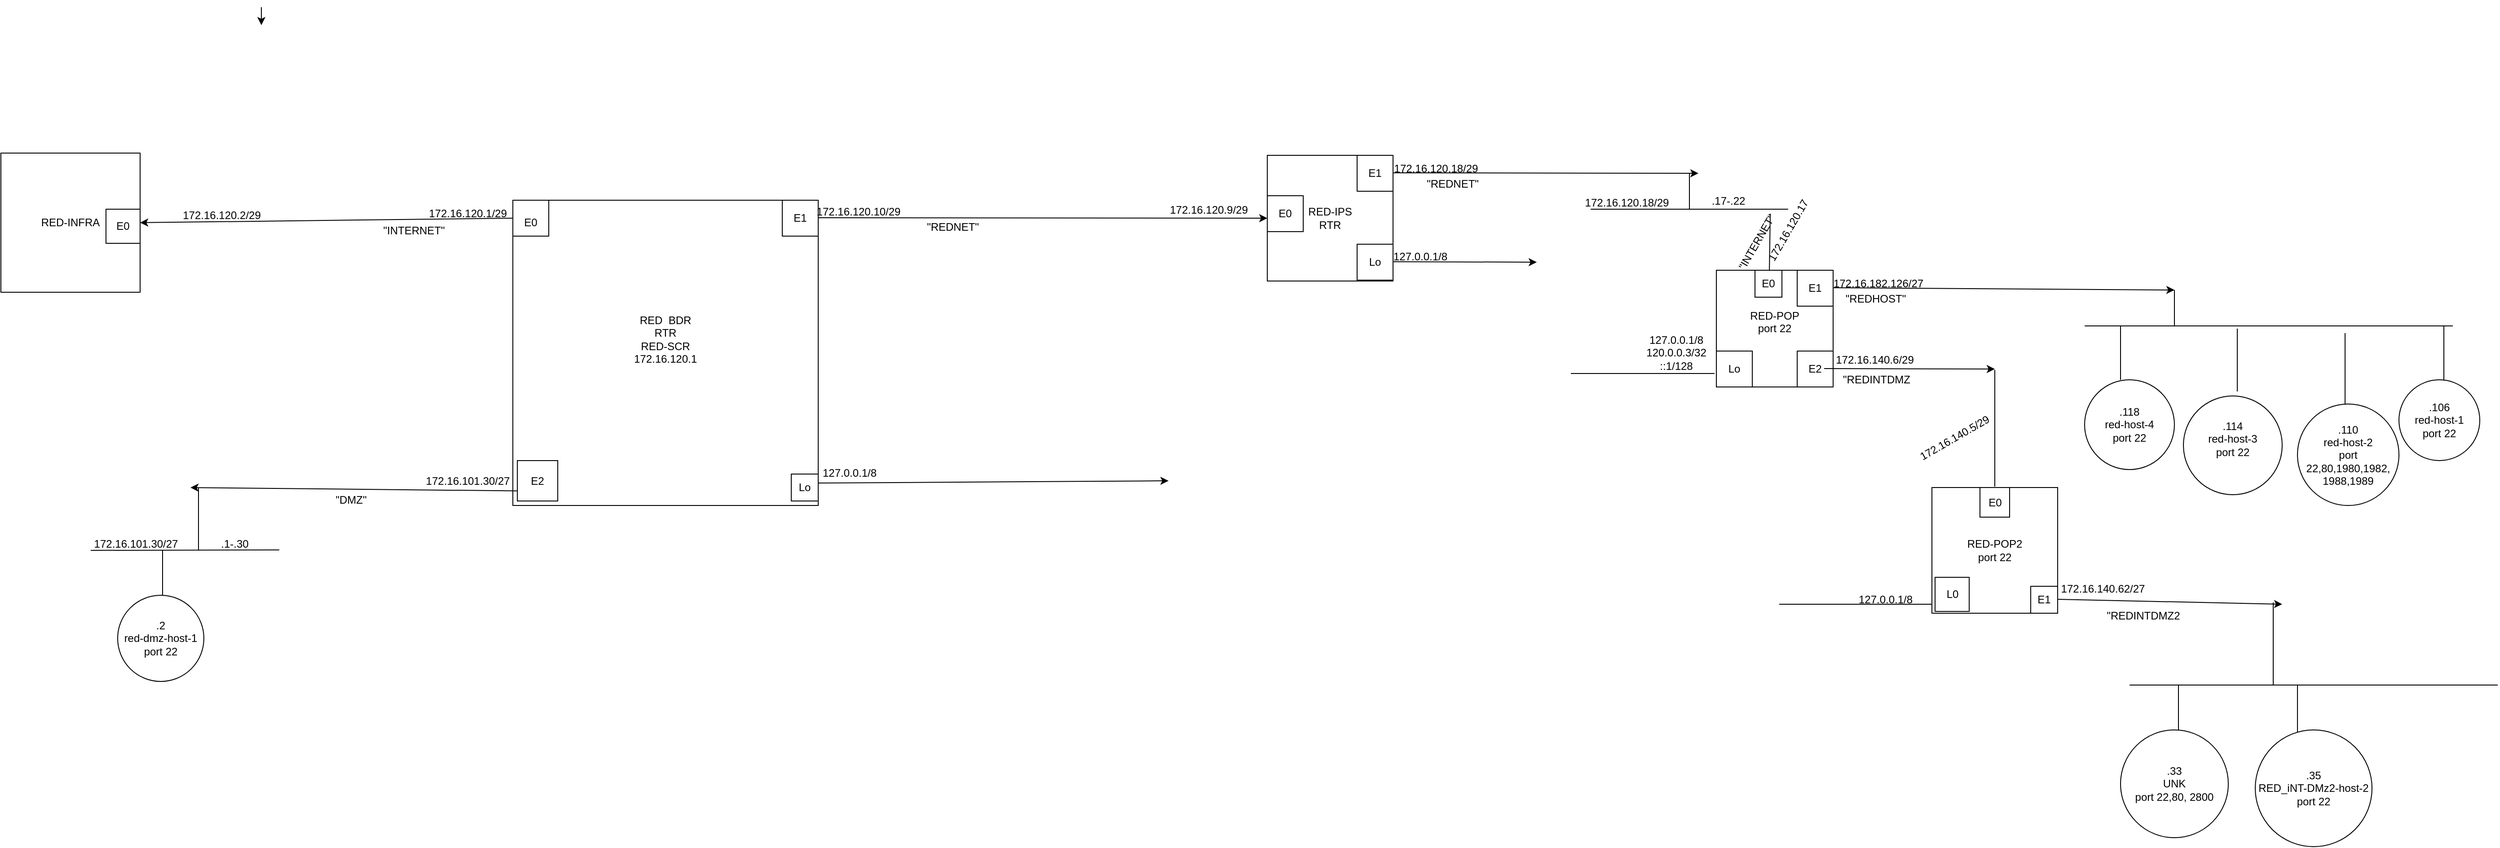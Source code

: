<mxfile version="28.1.0">
  <diagram name="Page-1" id="KPAO7Qxrtv17MIFzy-_k">
    <mxGraphModel dx="2276" dy="763" grid="1" gridSize="10" guides="1" tooltips="1" connect="1" arrows="1" fold="1" page="1" pageScale="1" pageWidth="850" pageHeight="1100" background="none" math="0" shadow="0">
      <root>
        <mxCell id="0" />
        <mxCell id="1" parent="0" />
        <mxCell id="sWOYXhxfxUxqEofPekvH-3" style="edgeStyle=orthogonalEdgeStyle;rounded=0;orthogonalLoop=1;jettySize=auto;html=1;" parent="1" edge="1">
          <mxGeometry relative="1" as="geometry">
            <mxPoint x="80" y="165" as="sourcePoint" />
            <mxPoint x="80" y="185" as="targetPoint" />
          </mxGeometry>
        </mxCell>
        <mxCell id="sWOYXhxfxUxqEofPekvH-11" value="" style="whiteSpace=wrap;html=1;aspect=fixed;" parent="1" vertex="1">
          <mxGeometry x="360" y="380" width="340" height="340" as="geometry" />
        </mxCell>
        <mxCell id="sWOYXhxfxUxqEofPekvH-14" value="RED&amp;nbsp; BDR RTR&lt;div&gt;RED-SCR&lt;br&gt;&lt;div&gt;172.16.120.1&lt;/div&gt;&lt;/div&gt;" style="text;html=1;align=center;verticalAlign=middle;whiteSpace=wrap;rounded=0;" parent="1" vertex="1">
          <mxGeometry x="500" y="520" width="60" height="30" as="geometry" />
        </mxCell>
        <mxCell id="sWOYXhxfxUxqEofPekvH-15" value="" style="whiteSpace=wrap;html=1;aspect=fixed;" parent="1" vertex="1">
          <mxGeometry x="360" y="380" width="40" height="40" as="geometry" />
        </mxCell>
        <mxCell id="sWOYXhxfxUxqEofPekvH-16" value="E0" style="text;html=1;align=center;verticalAlign=middle;whiteSpace=wrap;rounded=0;" parent="1" vertex="1">
          <mxGeometry x="350" y="390" width="60" height="30" as="geometry" />
        </mxCell>
        <mxCell id="sWOYXhxfxUxqEofPekvH-19" value="E2" style="whiteSpace=wrap;html=1;aspect=fixed;" parent="1" vertex="1">
          <mxGeometry x="365" y="670" width="45" height="45" as="geometry" />
        </mxCell>
        <mxCell id="sWOYXhxfxUxqEofPekvH-20" value="Lo" style="whiteSpace=wrap;html=1;aspect=fixed;" parent="1" vertex="1">
          <mxGeometry x="670" y="685" width="30" height="30" as="geometry" />
        </mxCell>
        <mxCell id="sWOYXhxfxUxqEofPekvH-22" value="" style="endArrow=classic;html=1;rounded=0;entryX=1;entryY=0.5;entryDx=0;entryDy=0;" parent="1" target="sWOYXhxfxUxqEofPekvH-32" edge="1">
          <mxGeometry width="50" height="50" relative="1" as="geometry">
            <mxPoint x="360" y="400" as="sourcePoint" />
            <mxPoint x="200" y="400" as="targetPoint" />
          </mxGeometry>
        </mxCell>
        <mxCell id="sWOYXhxfxUxqEofPekvH-26" value="E1" style="rounded=0;whiteSpace=wrap;html=1;" parent="1" vertex="1">
          <mxGeometry x="660" y="380" width="40" height="40" as="geometry" />
        </mxCell>
        <mxCell id="sWOYXhxfxUxqEofPekvH-27" value="" style="endArrow=classic;html=1;rounded=0;exitX=0;exitY=0.75;exitDx=0;exitDy=0;entryX=1.013;entryY=0.594;entryDx=0;entryDy=0;entryPerimeter=0;" parent="1" source="sWOYXhxfxUxqEofPekvH-19" edge="1">
          <mxGeometry width="50" height="50" relative="1" as="geometry">
            <mxPoint x="350" y="700" as="sourcePoint" />
            <mxPoint x="1.04" y="700.02" as="targetPoint" />
          </mxGeometry>
        </mxCell>
        <mxCell id="sWOYXhxfxUxqEofPekvH-28" value="" style="endArrow=classic;html=1;rounded=0;entryX=0;entryY=0.5;entryDx=0;entryDy=0;" parent="1" edge="1">
          <mxGeometry width="50" height="50" relative="1" as="geometry">
            <mxPoint x="700" y="695" as="sourcePoint" />
            <mxPoint x="1090" y="692.5" as="targetPoint" />
          </mxGeometry>
        </mxCell>
        <mxCell id="sWOYXhxfxUxqEofPekvH-29" value="" style="endArrow=classic;html=1;rounded=0;entryX=0;entryY=0.5;entryDx=0;entryDy=0;" parent="1" target="sWOYXhxfxUxqEofPekvH-30" edge="1">
          <mxGeometry width="50" height="50" relative="1" as="geometry">
            <mxPoint x="700" y="399.5" as="sourcePoint" />
            <mxPoint x="900" y="400" as="targetPoint" />
          </mxGeometry>
        </mxCell>
        <mxCell id="sWOYXhxfxUxqEofPekvH-30" value="RED-IPS&lt;div&gt;RTR&lt;/div&gt;" style="whiteSpace=wrap;html=1;aspect=fixed;" parent="1" vertex="1">
          <mxGeometry x="1200" y="330" width="140" height="140" as="geometry" />
        </mxCell>
        <mxCell id="sWOYXhxfxUxqEofPekvH-32" value="RED-INFRA" style="whiteSpace=wrap;html=1;aspect=fixed;" parent="1" vertex="1">
          <mxGeometry x="-210" y="327.5" width="155" height="155" as="geometry" />
        </mxCell>
        <mxCell id="sWOYXhxfxUxqEofPekvH-34" value="172.16.120.1/29" style="text;html=1;align=center;verticalAlign=middle;whiteSpace=wrap;rounded=0;" parent="1" vertex="1">
          <mxGeometry x="280" y="380" width="60" height="30" as="geometry" />
        </mxCell>
        <mxCell id="sWOYXhxfxUxqEofPekvH-35" value="&quot;INTERNET&quot;" style="text;html=1;align=center;verticalAlign=middle;whiteSpace=wrap;rounded=0;" parent="1" vertex="1">
          <mxGeometry x="220" y="399" width="60" height="30" as="geometry" />
        </mxCell>
        <mxCell id="sWOYXhxfxUxqEofPekvH-36" value="172.16.120.2/29" style="text;html=1;align=center;verticalAlign=middle;whiteSpace=wrap;rounded=0;" parent="1" vertex="1">
          <mxGeometry x="6" y="382" width="60" height="30" as="geometry" />
        </mxCell>
        <mxCell id="sWOYXhxfxUxqEofPekvH-37" value="172.16.120.10/29" style="text;html=1;align=center;verticalAlign=middle;whiteSpace=wrap;rounded=0;" parent="1" vertex="1">
          <mxGeometry x="715" y="378" width="60" height="30" as="geometry" />
        </mxCell>
        <mxCell id="sWOYXhxfxUxqEofPekvH-41" value="172.16.120.9/29" style="text;html=1;align=center;verticalAlign=middle;whiteSpace=wrap;rounded=0;" parent="1" vertex="1">
          <mxGeometry x="1105" y="376" width="60" height="30" as="geometry" />
        </mxCell>
        <mxCell id="sWOYXhxfxUxqEofPekvH-42" value="&quot;REDNET&quot;" style="text;html=1;align=center;verticalAlign=middle;whiteSpace=wrap;rounded=0;" parent="1" vertex="1">
          <mxGeometry x="820" y="395" width="60" height="30" as="geometry" />
        </mxCell>
        <mxCell id="sWOYXhxfxUxqEofPekvH-43" value="&quot;DMZ&quot;" style="text;html=1;align=center;verticalAlign=middle;whiteSpace=wrap;rounded=0;" parent="1" vertex="1">
          <mxGeometry x="150" y="699" width="60" height="30" as="geometry" />
        </mxCell>
        <mxCell id="sWOYXhxfxUxqEofPekvH-44" value="172.16.101.30/27" style="text;html=1;align=center;verticalAlign=middle;whiteSpace=wrap;rounded=0;" parent="1" vertex="1">
          <mxGeometry x="280" y="678" width="60" height="30" as="geometry" />
        </mxCell>
        <mxCell id="sWOYXhxfxUxqEofPekvH-47" value="127.0.0.1/8" style="text;html=1;align=center;verticalAlign=middle;whiteSpace=wrap;rounded=0;" parent="1" vertex="1">
          <mxGeometry x="705" y="669" width="60" height="30" as="geometry" />
        </mxCell>
        <mxCell id="sWOYXhxfxUxqEofPekvH-49" value="E0" style="whiteSpace=wrap;html=1;aspect=fixed;" parent="1" vertex="1">
          <mxGeometry x="1200" y="375" width="40" height="40" as="geometry" />
        </mxCell>
        <mxCell id="sWOYXhxfxUxqEofPekvH-50" value="E1" style="whiteSpace=wrap;html=1;aspect=fixed;" parent="1" vertex="1">
          <mxGeometry x="1300" y="330" width="40" height="40" as="geometry" />
        </mxCell>
        <mxCell id="sWOYXhxfxUxqEofPekvH-52" value="Lo" style="whiteSpace=wrap;html=1;aspect=fixed;" parent="1" vertex="1">
          <mxGeometry x="1300" y="429" width="40" height="40" as="geometry" />
        </mxCell>
        <mxCell id="sWOYXhxfxUxqEofPekvH-53" value="" style="endArrow=classic;html=1;rounded=0;" parent="1" edge="1">
          <mxGeometry width="50" height="50" relative="1" as="geometry">
            <mxPoint x="1340" y="448.5" as="sourcePoint" />
            <mxPoint x="1500" y="449" as="targetPoint" />
          </mxGeometry>
        </mxCell>
        <mxCell id="sWOYXhxfxUxqEofPekvH-54" value="" style="endArrow=classic;html=1;rounded=0;" parent="1" edge="1">
          <mxGeometry width="50" height="50" relative="1" as="geometry">
            <mxPoint x="1340" y="349.5" as="sourcePoint" />
            <mxPoint x="1680" y="350" as="targetPoint" />
          </mxGeometry>
        </mxCell>
        <mxCell id="sWOYXhxfxUxqEofPekvH-55" value="172.16.120.18/29" style="text;html=1;align=center;verticalAlign=middle;whiteSpace=wrap;rounded=0;" parent="1" vertex="1">
          <mxGeometry x="1358" y="330" width="60" height="30" as="geometry" />
        </mxCell>
        <mxCell id="sWOYXhxfxUxqEofPekvH-56" value="127.0.0.1/8" style="text;html=1;align=center;verticalAlign=middle;resizable=0;points=[];autosize=1;strokeColor=none;fillColor=none;" parent="1" vertex="1">
          <mxGeometry x="1330" y="428" width="80" height="30" as="geometry" />
        </mxCell>
        <mxCell id="sWOYXhxfxUxqEofPekvH-57" value="&quot;REDNET&quot;" style="text;html=1;align=center;verticalAlign=middle;resizable=0;points=[];autosize=1;strokeColor=none;fillColor=none;" parent="1" vertex="1">
          <mxGeometry x="1366" y="347" width="80" height="30" as="geometry" />
        </mxCell>
        <mxCell id="sWOYXhxfxUxqEofPekvH-60" value="" style="endArrow=none;html=1;rounded=0;" parent="1" edge="1">
          <mxGeometry width="50" height="50" relative="1" as="geometry">
            <mxPoint x="1670" y="390" as="sourcePoint" />
            <mxPoint x="1670" y="350" as="targetPoint" />
          </mxGeometry>
        </mxCell>
        <mxCell id="sWOYXhxfxUxqEofPekvH-62" value="" style="endArrow=none;html=1;rounded=0;" parent="1" edge="1">
          <mxGeometry width="50" height="50" relative="1" as="geometry">
            <mxPoint x="1560" y="390" as="sourcePoint" />
            <mxPoint x="1780" y="390" as="targetPoint" />
          </mxGeometry>
        </mxCell>
        <mxCell id="sWOYXhxfxUxqEofPekvH-63" value=".17-.22" style="text;html=1;align=center;verticalAlign=middle;resizable=0;points=[];autosize=1;strokeColor=none;fillColor=none;" parent="1" vertex="1">
          <mxGeometry x="1683" y="366" width="60" height="30" as="geometry" />
        </mxCell>
        <mxCell id="sWOYXhxfxUxqEofPekvH-64" value="172.16.120.18/29" style="text;html=1;align=center;verticalAlign=middle;resizable=0;points=[];autosize=1;strokeColor=none;fillColor=none;" parent="1" vertex="1">
          <mxGeometry x="1540" y="368" width="120" height="30" as="geometry" />
        </mxCell>
        <mxCell id="sWOYXhxfxUxqEofPekvH-65" value="" style="endArrow=none;html=1;rounded=0;exitX=0.454;exitY=0;exitDx=0;exitDy=0;exitPerimeter=0;" parent="1" source="sWOYXhxfxUxqEofPekvH-67" edge="1">
          <mxGeometry width="50" height="50" relative="1" as="geometry">
            <mxPoint x="1760" y="425" as="sourcePoint" />
            <mxPoint x="1760" y="395" as="targetPoint" />
          </mxGeometry>
        </mxCell>
        <mxCell id="sWOYXhxfxUxqEofPekvH-67" value="RED-POP&lt;div&gt;port 22&lt;br&gt;&lt;div&gt;&lt;br&gt;&lt;/div&gt;&lt;/div&gt;" style="whiteSpace=wrap;html=1;aspect=fixed;" parent="1" vertex="1">
          <mxGeometry x="1700" y="458" width="130" height="130" as="geometry" />
        </mxCell>
        <mxCell id="sWOYXhxfxUxqEofPekvH-68" value="E0" style="whiteSpace=wrap;html=1;aspect=fixed;" parent="1" vertex="1">
          <mxGeometry x="1743" y="458" width="30" height="30" as="geometry" />
        </mxCell>
        <mxCell id="sWOYXhxfxUxqEofPekvH-69" value="172.16.120.17" style="text;html=1;align=center;verticalAlign=middle;resizable=0;points=[];autosize=1;strokeColor=none;fillColor=none;rotation=-60;" parent="1" vertex="1">
          <mxGeometry x="1730" y="399" width="100" height="30" as="geometry" />
        </mxCell>
        <mxCell id="sWOYXhxfxUxqEofPekvH-70" value="E2" style="whiteSpace=wrap;html=1;aspect=fixed;" parent="1" vertex="1">
          <mxGeometry x="1790" y="548" width="40" height="40" as="geometry" />
        </mxCell>
        <mxCell id="sWOYXhxfxUxqEofPekvH-71" value="E1" style="whiteSpace=wrap;html=1;aspect=fixed;" parent="1" vertex="1">
          <mxGeometry x="1790" y="458" width="40" height="40" as="geometry" />
        </mxCell>
        <mxCell id="sWOYXhxfxUxqEofPekvH-72" value="" style="endArrow=classic;html=1;rounded=0;" parent="1" edge="1">
          <mxGeometry width="50" height="50" relative="1" as="geometry">
            <mxPoint x="1830" y="477.5" as="sourcePoint" />
            <mxPoint x="2210" y="480" as="targetPoint" />
          </mxGeometry>
        </mxCell>
        <mxCell id="sWOYXhxfxUxqEofPekvH-73" value="&quot;INTERNET&quot;" style="text;html=1;align=center;verticalAlign=middle;resizable=0;points=[];autosize=1;strokeColor=none;fillColor=none;rotation=-60;" parent="1" vertex="1">
          <mxGeometry x="1700" y="412" width="90" height="30" as="geometry" />
        </mxCell>
        <mxCell id="sWOYXhxfxUxqEofPekvH-76" value="" style="endArrow=classic;html=1;rounded=0;" parent="1" edge="1">
          <mxGeometry width="50" height="50" relative="1" as="geometry">
            <mxPoint x="1820" y="567.5" as="sourcePoint" />
            <mxPoint x="2010" y="568" as="targetPoint" />
          </mxGeometry>
        </mxCell>
        <mxCell id="sWOYXhxfxUxqEofPekvH-77" value="172.16.182.126/27" style="text;html=1;align=center;verticalAlign=middle;resizable=0;points=[];autosize=1;strokeColor=none;fillColor=none;" parent="1" vertex="1">
          <mxGeometry x="1820" y="458" width="120" height="30" as="geometry" />
        </mxCell>
        <mxCell id="sWOYXhxfxUxqEofPekvH-78" value="&quot;REDHOST&quot;" style="text;html=1;align=center;verticalAlign=middle;resizable=0;points=[];autosize=1;strokeColor=none;fillColor=none;" parent="1" vertex="1">
          <mxGeometry x="1832" y="475" width="90" height="30" as="geometry" />
        </mxCell>
        <mxCell id="sWOYXhxfxUxqEofPekvH-79" value="172.16.140.6/29" style="text;html=1;align=center;verticalAlign=middle;resizable=0;points=[];autosize=1;strokeColor=none;fillColor=none;" parent="1" vertex="1">
          <mxGeometry x="1821" y="543" width="110" height="30" as="geometry" />
        </mxCell>
        <mxCell id="sWOYXhxfxUxqEofPekvH-81" value="&quot;REDINTDMZ" style="text;html=1;align=center;verticalAlign=middle;resizable=0;points=[];autosize=1;strokeColor=none;fillColor=none;" parent="1" vertex="1">
          <mxGeometry x="1828" y="565" width="100" height="30" as="geometry" />
        </mxCell>
        <mxCell id="sWOYXhxfxUxqEofPekvH-82" value="Lo" style="whiteSpace=wrap;html=1;aspect=fixed;" parent="1" vertex="1">
          <mxGeometry x="1700" y="548" width="40" height="40" as="geometry" />
        </mxCell>
        <mxCell id="sWOYXhxfxUxqEofPekvH-83" value="" style="endArrow=none;html=1;rounded=0;" parent="1" edge="1">
          <mxGeometry width="50" height="50" relative="1" as="geometry">
            <mxPoint x="1538" y="573" as="sourcePoint" />
            <mxPoint x="1698" y="573" as="targetPoint" />
          </mxGeometry>
        </mxCell>
        <mxCell id="sWOYXhxfxUxqEofPekvH-86" value="127.0.0.1/8&lt;div&gt;120.0.0.3/32&lt;/div&gt;&lt;div&gt;::1/128&lt;/div&gt;" style="text;html=1;align=center;verticalAlign=middle;resizable=0;points=[];autosize=1;strokeColor=none;fillColor=none;" parent="1" vertex="1">
          <mxGeometry x="1610" y="520" width="90" height="60" as="geometry" />
        </mxCell>
        <mxCell id="sWOYXhxfxUxqEofPekvH-87" value="" style="endArrow=none;html=1;rounded=0;" parent="1" edge="1">
          <mxGeometry width="50" height="50" relative="1" as="geometry">
            <mxPoint x="2210" y="520" as="sourcePoint" />
            <mxPoint x="2210" y="480" as="targetPoint" />
          </mxGeometry>
        </mxCell>
        <mxCell id="sWOYXhxfxUxqEofPekvH-88" value="" style="endArrow=none;html=1;rounded=0;" parent="1" edge="1">
          <mxGeometry width="50" height="50" relative="1" as="geometry">
            <mxPoint x="2110" y="520" as="sourcePoint" />
            <mxPoint x="2520" y="520" as="targetPoint" />
          </mxGeometry>
        </mxCell>
        <mxCell id="sWOYXhxfxUxqEofPekvH-89" value="" style="endArrow=none;html=1;rounded=0;" parent="1" edge="1">
          <mxGeometry width="50" height="50" relative="1" as="geometry">
            <mxPoint x="2510" y="580" as="sourcePoint" />
            <mxPoint x="2510" y="520" as="targetPoint" />
          </mxGeometry>
        </mxCell>
        <mxCell id="sWOYXhxfxUxqEofPekvH-90" value=".106&lt;div&gt;red-host-1&lt;/div&gt;&lt;div&gt;port 22&lt;/div&gt;" style="ellipse;whiteSpace=wrap;html=1;aspect=fixed;" parent="1" vertex="1">
          <mxGeometry x="2460" y="580" width="90" height="90" as="geometry" />
        </mxCell>
        <mxCell id="sWOYXhxfxUxqEofPekvH-91" value="" style="endArrow=none;html=1;rounded=0;" parent="1" edge="1">
          <mxGeometry width="50" height="50" relative="1" as="geometry">
            <mxPoint x="2400" y="608" as="sourcePoint" />
            <mxPoint x="2400" y="528" as="targetPoint" />
          </mxGeometry>
        </mxCell>
        <mxCell id="sWOYXhxfxUxqEofPekvH-92" value=".110&lt;div&gt;red-host-2&lt;br&gt;&lt;div&gt;port 22,80,1980,1982,&lt;/div&gt;&lt;div&gt;1988,1989&lt;/div&gt;&lt;/div&gt;" style="ellipse;whiteSpace=wrap;html=1;aspect=fixed;" parent="1" vertex="1">
          <mxGeometry x="2347" y="607" width="113" height="113" as="geometry" />
        </mxCell>
        <mxCell id="sWOYXhxfxUxqEofPekvH-93" value="" style="endArrow=none;html=1;rounded=0;" parent="1" edge="1">
          <mxGeometry width="50" height="50" relative="1" as="geometry">
            <mxPoint x="2280" y="593" as="sourcePoint" />
            <mxPoint x="2280" y="523" as="targetPoint" />
          </mxGeometry>
        </mxCell>
        <mxCell id="sWOYXhxfxUxqEofPekvH-94" value=".114&lt;div&gt;red-host-3&lt;/div&gt;&lt;div&gt;port 22&lt;/div&gt;&lt;div&gt;&lt;br&gt;&lt;/div&gt;" style="ellipse;whiteSpace=wrap;html=1;aspect=fixed;" parent="1" vertex="1">
          <mxGeometry x="2220" y="598" width="110" height="110" as="geometry" />
        </mxCell>
        <mxCell id="sWOYXhxfxUxqEofPekvH-95" value=".118&lt;div&gt;red-host-4&lt;/div&gt;&lt;div&gt;port 22&lt;/div&gt;" style="ellipse;whiteSpace=wrap;html=1;aspect=fixed;" parent="1" vertex="1">
          <mxGeometry x="2110" y="580" width="100" height="100" as="geometry" />
        </mxCell>
        <mxCell id="sWOYXhxfxUxqEofPekvH-97" value="" style="endArrow=none;html=1;rounded=0;" parent="1" edge="1">
          <mxGeometry width="50" height="50" relative="1" as="geometry">
            <mxPoint x="2150" y="580" as="sourcePoint" />
            <mxPoint x="2150" y="520" as="targetPoint" />
          </mxGeometry>
        </mxCell>
        <mxCell id="In35oH9pr9J_KL5dSFsw-1" value="" style="endArrow=none;html=1;rounded=0;" parent="1" edge="1">
          <mxGeometry width="50" height="50" relative="1" as="geometry">
            <mxPoint x="2010" y="699" as="sourcePoint" />
            <mxPoint x="2010" y="569" as="targetPoint" />
          </mxGeometry>
        </mxCell>
        <mxCell id="In35oH9pr9J_KL5dSFsw-2" value="RED-POP2&lt;div&gt;port 22&lt;/div&gt;" style="whiteSpace=wrap;html=1;aspect=fixed;" parent="1" vertex="1">
          <mxGeometry x="1940" y="700" width="140" height="140" as="geometry" />
        </mxCell>
        <mxCell id="In35oH9pr9J_KL5dSFsw-3" value="E0" style="whiteSpace=wrap;html=1;aspect=fixed;" parent="1" vertex="1">
          <mxGeometry x="1993.5" y="700" width="33" height="33" as="geometry" />
        </mxCell>
        <mxCell id="In35oH9pr9J_KL5dSFsw-4" value="172.16.140.5/29" style="text;html=1;align=center;verticalAlign=middle;resizable=0;points=[];autosize=1;strokeColor=none;fillColor=none;rotation=-30;" parent="1" vertex="1">
          <mxGeometry x="1910" y="630" width="110" height="30" as="geometry" />
        </mxCell>
        <mxCell id="In35oH9pr9J_KL5dSFsw-5" value="E1" style="whiteSpace=wrap;html=1;aspect=fixed;" parent="1" vertex="1">
          <mxGeometry x="2050" y="810" width="30" height="30" as="geometry" />
        </mxCell>
        <mxCell id="In35oH9pr9J_KL5dSFsw-6" value="" style="endArrow=classic;html=1;rounded=0;" parent="1" edge="1">
          <mxGeometry width="50" height="50" relative="1" as="geometry">
            <mxPoint x="2080" y="824.5" as="sourcePoint" />
            <mxPoint x="2330" y="830" as="targetPoint" />
          </mxGeometry>
        </mxCell>
        <mxCell id="In35oH9pr9J_KL5dSFsw-8" value="172.16.140.62/27" style="text;html=1;align=center;verticalAlign=middle;resizable=0;points=[];autosize=1;strokeColor=none;fillColor=none;" parent="1" vertex="1">
          <mxGeometry x="2070" y="798" width="120" height="30" as="geometry" />
        </mxCell>
        <mxCell id="In35oH9pr9J_KL5dSFsw-9" value="&quot;REDINTDMZ2" style="text;html=1;align=center;verticalAlign=middle;resizable=0;points=[];autosize=1;strokeColor=none;fillColor=none;" parent="1" vertex="1">
          <mxGeometry x="2120" y="828" width="110" height="30" as="geometry" />
        </mxCell>
        <mxCell id="In35oH9pr9J_KL5dSFsw-10" value="127.0.0.1/8" style="text;html=1;align=center;verticalAlign=middle;resizable=0;points=[];autosize=1;strokeColor=none;fillColor=none;" parent="1" vertex="1">
          <mxGeometry x="1848" y="810" width="80" height="30" as="geometry" />
        </mxCell>
        <mxCell id="In35oH9pr9J_KL5dSFsw-11" value="L0" style="whiteSpace=wrap;html=1;aspect=fixed;" parent="1" vertex="1">
          <mxGeometry x="1943.5" y="800" width="38" height="38" as="geometry" />
        </mxCell>
        <mxCell id="In35oH9pr9J_KL5dSFsw-12" value="" style="endArrow=none;html=1;rounded=0;entryX=0.007;entryY=0.929;entryDx=0;entryDy=0;entryPerimeter=0;" parent="1" edge="1">
          <mxGeometry width="50" height="50" relative="1" as="geometry">
            <mxPoint x="1770" y="830" as="sourcePoint" />
            <mxPoint x="1940.0" y="830.06" as="targetPoint" />
          </mxGeometry>
        </mxCell>
        <mxCell id="HiOcaROukQdlKKA_AyH2-2" value="" style="endArrow=none;html=1;rounded=0;" edge="1" parent="1">
          <mxGeometry width="50" height="50" relative="1" as="geometry">
            <mxPoint x="10" y="770" as="sourcePoint" />
            <mxPoint x="10" y="700" as="targetPoint" />
          </mxGeometry>
        </mxCell>
        <mxCell id="HiOcaROukQdlKKA_AyH2-3" value="" style="endArrow=none;html=1;rounded=0;" edge="1" parent="1">
          <mxGeometry width="50" height="50" relative="1" as="geometry">
            <mxPoint x="-110" y="770" as="sourcePoint" />
            <mxPoint x="100" y="769.5" as="targetPoint" />
          </mxGeometry>
        </mxCell>
        <mxCell id="HiOcaROukQdlKKA_AyH2-4" value="&lt;div&gt;.2&lt;/div&gt;&lt;div&gt;red-dmz-host-1&lt;/div&gt;&lt;div&gt;port 22&lt;/div&gt;" style="ellipse;whiteSpace=wrap;html=1;aspect=fixed;" vertex="1" parent="1">
          <mxGeometry x="-80" y="820" width="96" height="96" as="geometry" />
        </mxCell>
        <mxCell id="HiOcaROukQdlKKA_AyH2-5" value="" style="endArrow=none;html=1;rounded=0;" edge="1" parent="1">
          <mxGeometry width="50" height="50" relative="1" as="geometry">
            <mxPoint x="-30" y="820" as="sourcePoint" />
            <mxPoint x="-30" y="770" as="targetPoint" />
          </mxGeometry>
        </mxCell>
        <mxCell id="HiOcaROukQdlKKA_AyH2-6" value="172.16.101.30/27" style="text;html=1;align=center;verticalAlign=middle;resizable=0;points=[];autosize=1;strokeColor=none;fillColor=none;" vertex="1" parent="1">
          <mxGeometry x="-120" y="748" width="120" height="30" as="geometry" />
        </mxCell>
        <mxCell id="HiOcaROukQdlKKA_AyH2-7" value=".1-.30" style="text;html=1;align=center;verticalAlign=middle;resizable=0;points=[];autosize=1;strokeColor=none;fillColor=none;" vertex="1" parent="1">
          <mxGeometry x="25" y="748" width="50" height="30" as="geometry" />
        </mxCell>
        <mxCell id="HiOcaROukQdlKKA_AyH2-8" value="E0" style="whiteSpace=wrap;html=1;aspect=fixed;" vertex="1" parent="1">
          <mxGeometry x="-93" y="390" width="38" height="38" as="geometry" />
        </mxCell>
        <mxCell id="HiOcaROukQdlKKA_AyH2-9" value="" style="endArrow=none;html=1;rounded=0;" edge="1" parent="1">
          <mxGeometry width="50" height="50" relative="1" as="geometry">
            <mxPoint x="2320" y="920" as="sourcePoint" />
            <mxPoint x="2320" y="828" as="targetPoint" />
          </mxGeometry>
        </mxCell>
        <mxCell id="HiOcaROukQdlKKA_AyH2-10" value="" style="endArrow=none;html=1;rounded=0;" edge="1" parent="1">
          <mxGeometry width="50" height="50" relative="1" as="geometry">
            <mxPoint x="2160" y="920" as="sourcePoint" />
            <mxPoint x="2570" y="920" as="targetPoint" />
          </mxGeometry>
        </mxCell>
        <mxCell id="HiOcaROukQdlKKA_AyH2-11" value=".33&lt;div&gt;UNK&lt;br&gt;&lt;div&gt;port 22,80, 2800&lt;/div&gt;&lt;/div&gt;" style="ellipse;whiteSpace=wrap;html=1;aspect=fixed;" vertex="1" parent="1">
          <mxGeometry x="2150" y="970" width="120" height="120" as="geometry" />
        </mxCell>
        <mxCell id="HiOcaROukQdlKKA_AyH2-12" value="" style="endArrow=none;html=1;rounded=0;" edge="1" parent="1">
          <mxGeometry width="50" height="50" relative="1" as="geometry">
            <mxPoint x="2214.5" y="970" as="sourcePoint" />
            <mxPoint x="2214.5" y="920" as="targetPoint" />
          </mxGeometry>
        </mxCell>
        <mxCell id="HiOcaROukQdlKKA_AyH2-13" value="" style="endArrow=none;html=1;rounded=0;" edge="1" parent="1">
          <mxGeometry width="50" height="50" relative="1" as="geometry">
            <mxPoint x="2347" y="980" as="sourcePoint" />
            <mxPoint x="2347" y="920" as="targetPoint" />
          </mxGeometry>
        </mxCell>
        <mxCell id="HiOcaROukQdlKKA_AyH2-14" value=".35&lt;div&gt;RED_iNT-DMz2-host-2&lt;/div&gt;&lt;div&gt;port 22&lt;/div&gt;" style="ellipse;whiteSpace=wrap;html=1;aspect=fixed;" vertex="1" parent="1">
          <mxGeometry x="2300" y="970" width="130" height="130" as="geometry" />
        </mxCell>
      </root>
    </mxGraphModel>
  </diagram>
</mxfile>
